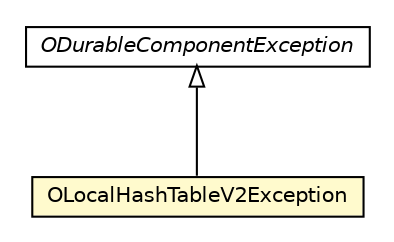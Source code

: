 #!/usr/local/bin/dot
#
# Class diagram 
# Generated by UMLGraph version R5_6-24-gf6e263 (http://www.umlgraph.org/)
#

digraph G {
	edge [fontname="Helvetica",fontsize=10,labelfontname="Helvetica",labelfontsize=10];
	node [fontname="Helvetica",fontsize=10,shape=plaintext];
	nodesep=0.25;
	ranksep=0.5;
	// com.orientechnologies.orient.core.exception.ODurableComponentException
	c4423407 [label=<<table title="com.orientechnologies.orient.core.exception.ODurableComponentException" border="0" cellborder="1" cellspacing="0" cellpadding="2" port="p" href="./ODurableComponentException.html">
		<tr><td><table border="0" cellspacing="0" cellpadding="1">
<tr><td align="center" balign="center"><font face="Helvetica-Oblique"> ODurableComponentException </font></td></tr>
		</table></td></tr>
		</table>>, URL="./ODurableComponentException.html", fontname="Helvetica", fontcolor="black", fontsize=10.0];
	// com.orientechnologies.orient.core.exception.OLocalHashTableV2Exception
	c4423429 [label=<<table title="com.orientechnologies.orient.core.exception.OLocalHashTableV2Exception" border="0" cellborder="1" cellspacing="0" cellpadding="2" port="p" bgcolor="lemonChiffon" href="./OLocalHashTableV2Exception.html">
		<tr><td><table border="0" cellspacing="0" cellpadding="1">
<tr><td align="center" balign="center"> OLocalHashTableV2Exception </td></tr>
		</table></td></tr>
		</table>>, URL="./OLocalHashTableV2Exception.html", fontname="Helvetica", fontcolor="black", fontsize=10.0];
	//com.orientechnologies.orient.core.exception.OLocalHashTableV2Exception extends com.orientechnologies.orient.core.exception.ODurableComponentException
	c4423407:p -> c4423429:p [dir=back,arrowtail=empty];
}

